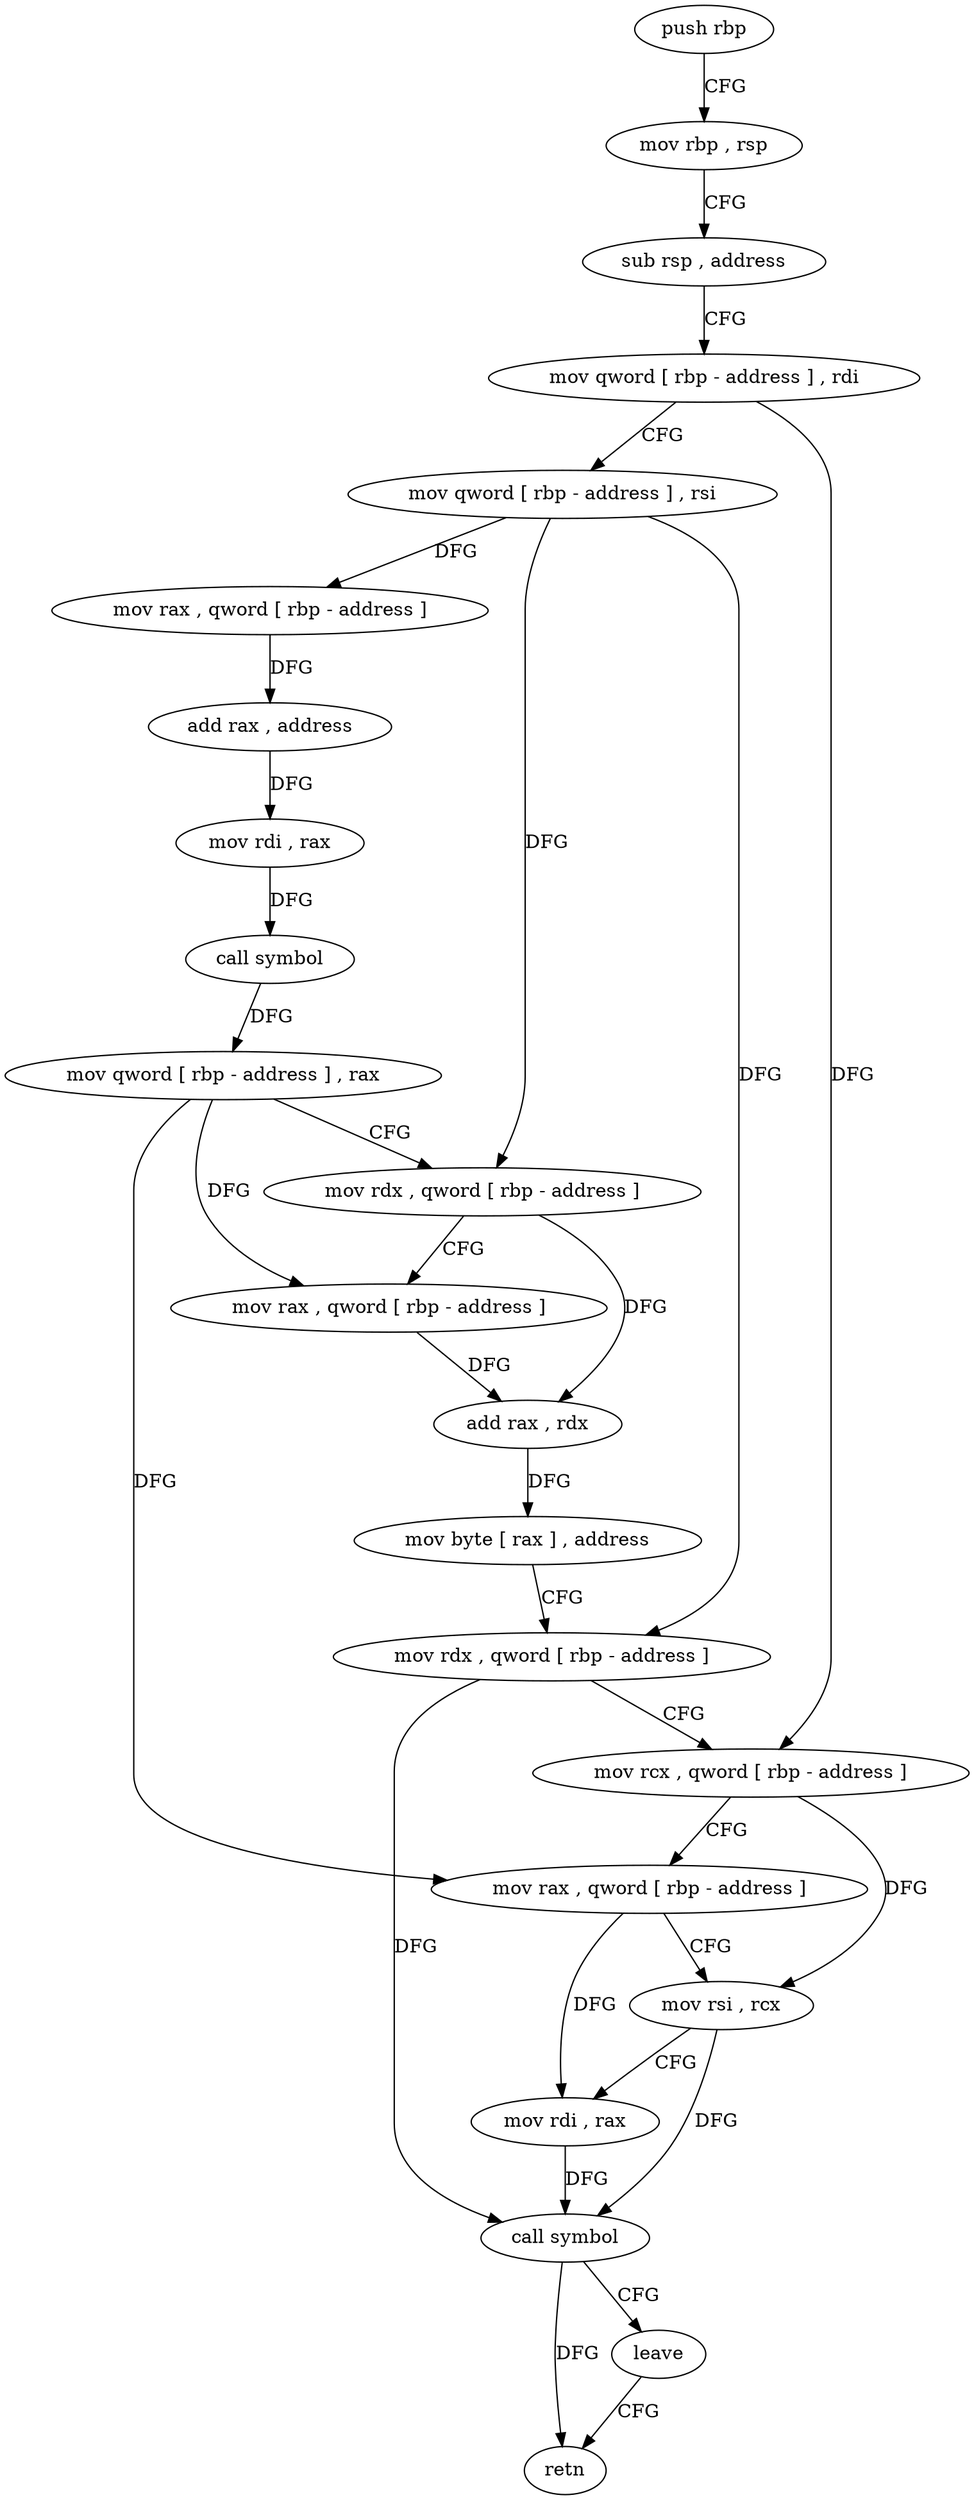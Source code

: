 digraph "func" {
"4463586" [label = "push rbp" ]
"4463587" [label = "mov rbp , rsp" ]
"4463590" [label = "sub rsp , address" ]
"4463594" [label = "mov qword [ rbp - address ] , rdi" ]
"4463598" [label = "mov qword [ rbp - address ] , rsi" ]
"4463602" [label = "mov rax , qword [ rbp - address ]" ]
"4463606" [label = "add rax , address" ]
"4463610" [label = "mov rdi , rax" ]
"4463613" [label = "call symbol" ]
"4463618" [label = "mov qword [ rbp - address ] , rax" ]
"4463622" [label = "mov rdx , qword [ rbp - address ]" ]
"4463626" [label = "mov rax , qword [ rbp - address ]" ]
"4463630" [label = "add rax , rdx" ]
"4463633" [label = "mov byte [ rax ] , address" ]
"4463636" [label = "mov rdx , qword [ rbp - address ]" ]
"4463640" [label = "mov rcx , qword [ rbp - address ]" ]
"4463644" [label = "mov rax , qword [ rbp - address ]" ]
"4463648" [label = "mov rsi , rcx" ]
"4463651" [label = "mov rdi , rax" ]
"4463654" [label = "call symbol" ]
"4463659" [label = "leave" ]
"4463660" [label = "retn" ]
"4463586" -> "4463587" [ label = "CFG" ]
"4463587" -> "4463590" [ label = "CFG" ]
"4463590" -> "4463594" [ label = "CFG" ]
"4463594" -> "4463598" [ label = "CFG" ]
"4463594" -> "4463640" [ label = "DFG" ]
"4463598" -> "4463602" [ label = "DFG" ]
"4463598" -> "4463622" [ label = "DFG" ]
"4463598" -> "4463636" [ label = "DFG" ]
"4463602" -> "4463606" [ label = "DFG" ]
"4463606" -> "4463610" [ label = "DFG" ]
"4463610" -> "4463613" [ label = "DFG" ]
"4463613" -> "4463618" [ label = "DFG" ]
"4463618" -> "4463622" [ label = "CFG" ]
"4463618" -> "4463626" [ label = "DFG" ]
"4463618" -> "4463644" [ label = "DFG" ]
"4463622" -> "4463626" [ label = "CFG" ]
"4463622" -> "4463630" [ label = "DFG" ]
"4463626" -> "4463630" [ label = "DFG" ]
"4463630" -> "4463633" [ label = "DFG" ]
"4463633" -> "4463636" [ label = "CFG" ]
"4463636" -> "4463640" [ label = "CFG" ]
"4463636" -> "4463654" [ label = "DFG" ]
"4463640" -> "4463644" [ label = "CFG" ]
"4463640" -> "4463648" [ label = "DFG" ]
"4463644" -> "4463648" [ label = "CFG" ]
"4463644" -> "4463651" [ label = "DFG" ]
"4463648" -> "4463651" [ label = "CFG" ]
"4463648" -> "4463654" [ label = "DFG" ]
"4463651" -> "4463654" [ label = "DFG" ]
"4463654" -> "4463659" [ label = "CFG" ]
"4463654" -> "4463660" [ label = "DFG" ]
"4463659" -> "4463660" [ label = "CFG" ]
}
